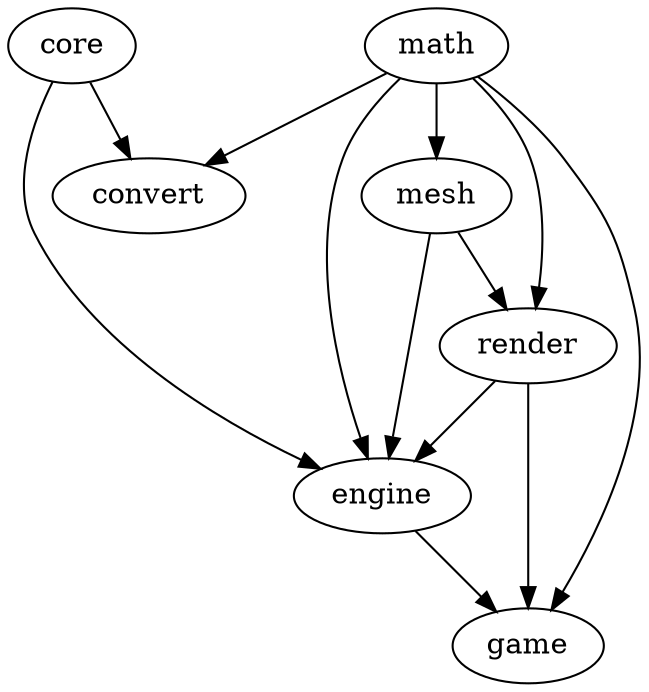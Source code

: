 digraph pwn_component_dependencies
{
	/* convert */
	core -> convert;
	math -> convert;

	/* core */

	/* engine */
	core -> engine;
	mesh -> engine;
	render -> engine;
	math -> engine;

	/* game */
	engine -> game;
	math -> game;
	render -> game;

	/* math */

	/* mesh */
	math -> mesh;

	/* render */
	mesh -> render;
	math -> render;
}
